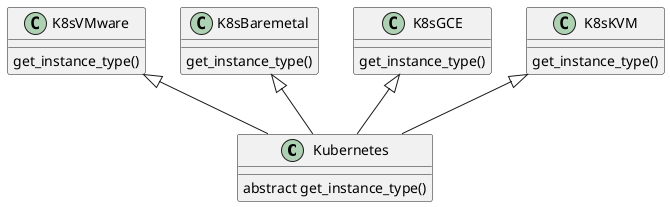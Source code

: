 @startuml

abstract class Kubernetes
class K8sVMware
class K8sBaremetal
class K8sGCE
class K8sKVM


K8sVMware <|-- Kubernetes
K8sGCE <|-- Kubernetes
K8sBaremetal <|-- Kubernetes
K8sKVM <|-- Kubernetes


class Kubernetes {
abstract get_instance_type()
}

class K8sVMware {
get_instance_type()
}

class K8sBaremetal {
get_instance_type()
}

class K8sGCE {
get_instance_type()
}

class K8sKVM {
get_instance_type()
}

@enduml